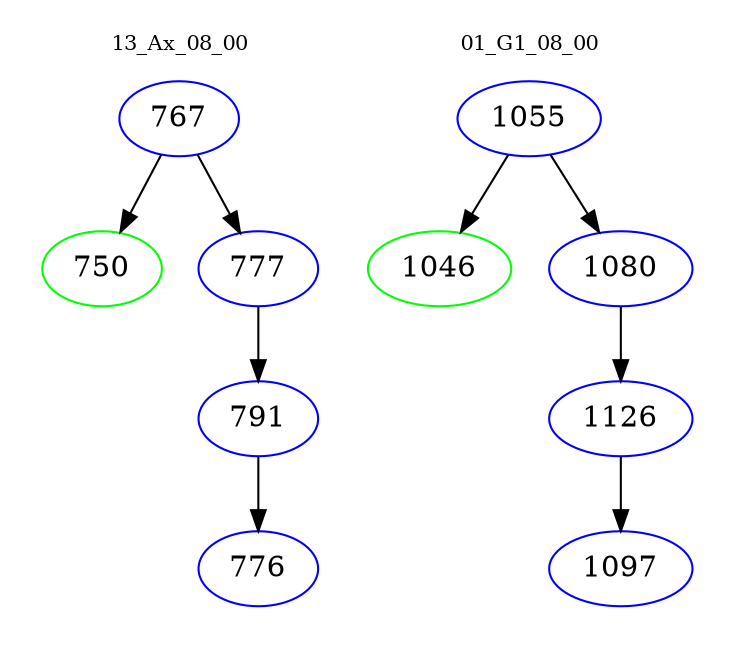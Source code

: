 digraph{
subgraph cluster_0 {
color = white
label = "13_Ax_08_00";
fontsize=10;
T0_767 [label="767", color="blue"]
T0_767 -> T0_750 [color="black"]
T0_750 [label="750", color="green"]
T0_767 -> T0_777 [color="black"]
T0_777 [label="777", color="blue"]
T0_777 -> T0_791 [color="black"]
T0_791 [label="791", color="blue"]
T0_791 -> T0_776 [color="black"]
T0_776 [label="776", color="blue"]
}
subgraph cluster_1 {
color = white
label = "01_G1_08_00";
fontsize=10;
T1_1055 [label="1055", color="blue"]
T1_1055 -> T1_1046 [color="black"]
T1_1046 [label="1046", color="green"]
T1_1055 -> T1_1080 [color="black"]
T1_1080 [label="1080", color="blue"]
T1_1080 -> T1_1126 [color="black"]
T1_1126 [label="1126", color="blue"]
T1_1126 -> T1_1097 [color="black"]
T1_1097 [label="1097", color="blue"]
}
}
